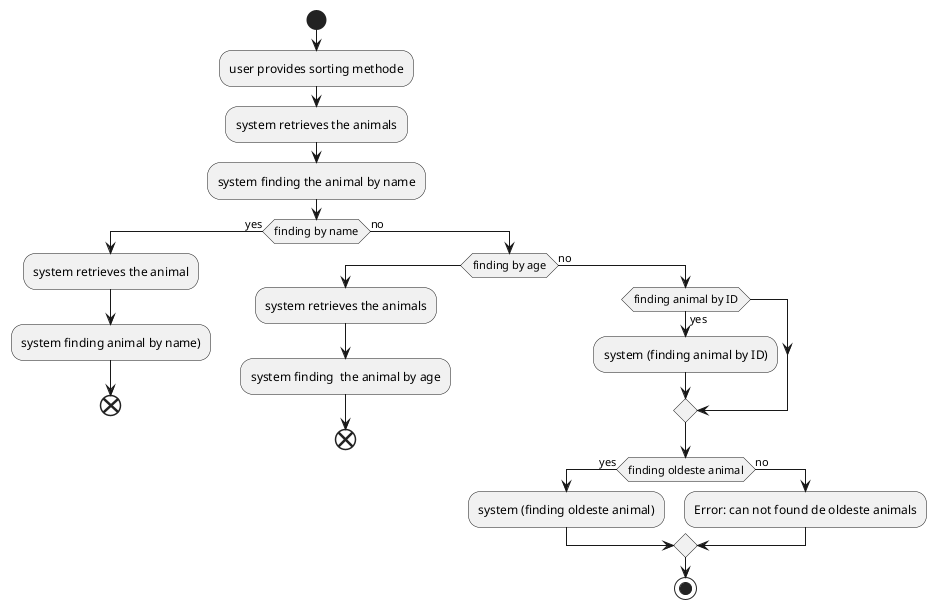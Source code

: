@startuml
start
:user provides sorting methode;
:system retrieves the animals;
:system finding the animal by name;
if(finding by name) then (yes)
:system retrieves the animal;
:system finding animal by name);
end;
else (no)
if(finding by age)
:system retrieves the animals;
:system finding  the animal by age;
end;
  else (no)

if(finding animal by ID) then (yes)
:system (finding animal by ID);
endif;
if(finding oldeste animal) then (yes)
:system (finding oldeste animal);
else (no)
      :Error: can not found de oldeste animals;
endif;
stop;

@enduml

@startuml

class AnimalShelter {
  + findAnimal(name: String): Optional<Animal>
  + findAnimal(age: int): List<Animal>
  + findAnimalById(id: int): Optional<Animal>
}

class Animal {
  - id: int
  - name: String
  - age: int
}

class Optional<T> {
}

class List<T> {
}

AnimalShelter --> Animal: has
AnimalShelter --> Optional: uses
AnimalShelter --> List: uses

@enduml
@startuml
start
:User provides sorting method;
if (Sorting by name?) then (yes)
  :System retrieves the animals;
  :System sorts animals by name;
else (no)
  if (Sorting by age?) then (yes)
    :System retrieves the animals;
    :System sorts animals by age;
  else (no)
    if (Sorting by id?) then (yes)
      :System retrieves the animals;
      :System sorts animals by id;
    else (no)
      :Error: can only sort by age, name, or id;
    endif
  endif
endif
stop
@enduml

@startuml

start
:User provides find method;
if (Sorting by name?) then (yes)
  :System retrieves the animals;
  :System sorts animals by name;
else (no)
  endif

if (Sorting by age?) then (yes)
  :System retrieves the animals;
  :System sorts animals by age;
else (no)
  endif

if (Sorting by id?) then (yes)
  :System retrieves the animals;
  :System sorts animals by id;
else (no)
  :Error: can only sort by age, name, or id;
endif

stop

@enduml

@startuml

start
:user input name or id of animal;
if(user input name) then (yes)
   :system retrieves animals by name;
   if (are there animals) then (yes)
     if (is there more than 1 animals) then (yes)
     :error too many animals;
     end;
     else(no)
     :return the found animals;


     endif;

   else(no)
   :error no animal found;
   end;
   endif;



else (no , uses id)
      :system retrieves animals by id;
      if (is the animals found) then (yes)


      else(no)
      :error no animal found;
      end;
      endif;
      endif
      :return the found animals;
      stop;


@enduml
@startuml

start
:user inputs name or id of animal;
if (user inputs name) then (yes)
    :system retrieves animal by name;
    if (are there animals) then (yes)
        if (is there more than 1 animal) then (yes)
            :error too many animals;
            end;
        else (no)
            :return the found animal;
            stop;
        endif

    else (no)
        :error no animals found;
        end;
    endif


else (no, uses id)
    :system retrieves animal by id;
    if (is the animal found) then (yes)
        :return the found animal;
        stop;
    else (no)
        :error no animals found;
        end;
    endif
endif


@enduml